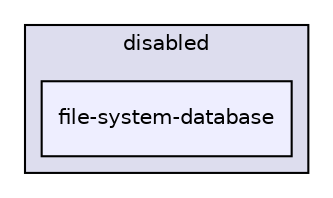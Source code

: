 digraph "modules/disabled/file-system-database" {
  compound=true
  node [ fontsize="10", fontname="Helvetica"];
  edge [ labelfontsize="10", labelfontname="Helvetica"];
  subgraph clusterdir_963797e61b298ab29dc641f49fcfb6d7 {
    graph [ bgcolor="#ddddee", pencolor="black", label="disabled" fontname="Helvetica", fontsize="10", URL="dir_963797e61b298ab29dc641f49fcfb6d7.html"]
  dir_b5b801a0559a4b6c4abf0a4a9cecd0df [shape=box, label="file-system-database", style="filled", fillcolor="#eeeeff", pencolor="black", URL="dir_b5b801a0559a4b6c4abf0a4a9cecd0df.html"];
  }
}
